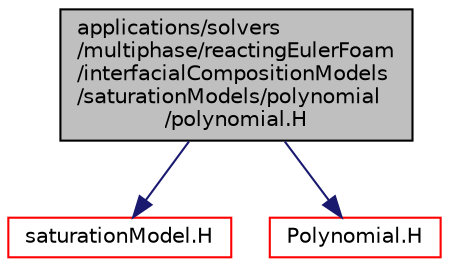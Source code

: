 digraph "applications/solvers/multiphase/reactingEulerFoam/interfacialCompositionModels/saturationModels/polynomial/polynomial.H"
{
  bgcolor="transparent";
  edge [fontname="Helvetica",fontsize="10",labelfontname="Helvetica",labelfontsize="10"];
  node [fontname="Helvetica",fontsize="10",shape=record];
  Node1 [label="applications/solvers\l/multiphase/reactingEulerFoam\l/interfacialCompositionModels\l/saturationModels/polynomial\l/polynomial.H",height=0.2,width=0.4,color="black", fillcolor="grey75", style="filled", fontcolor="black"];
  Node1 -> Node2 [color="midnightblue",fontsize="10",style="solid",fontname="Helvetica"];
  Node2 [label="saturationModel.H",height=0.2,width=0.4,color="red",URL="$a03608.html"];
  Node1 -> Node3 [color="midnightblue",fontsize="10",style="solid",fontname="Helvetica"];
  Node3 [label="Polynomial.H",height=0.2,width=0.4,color="red",URL="$a09191.html"];
}
